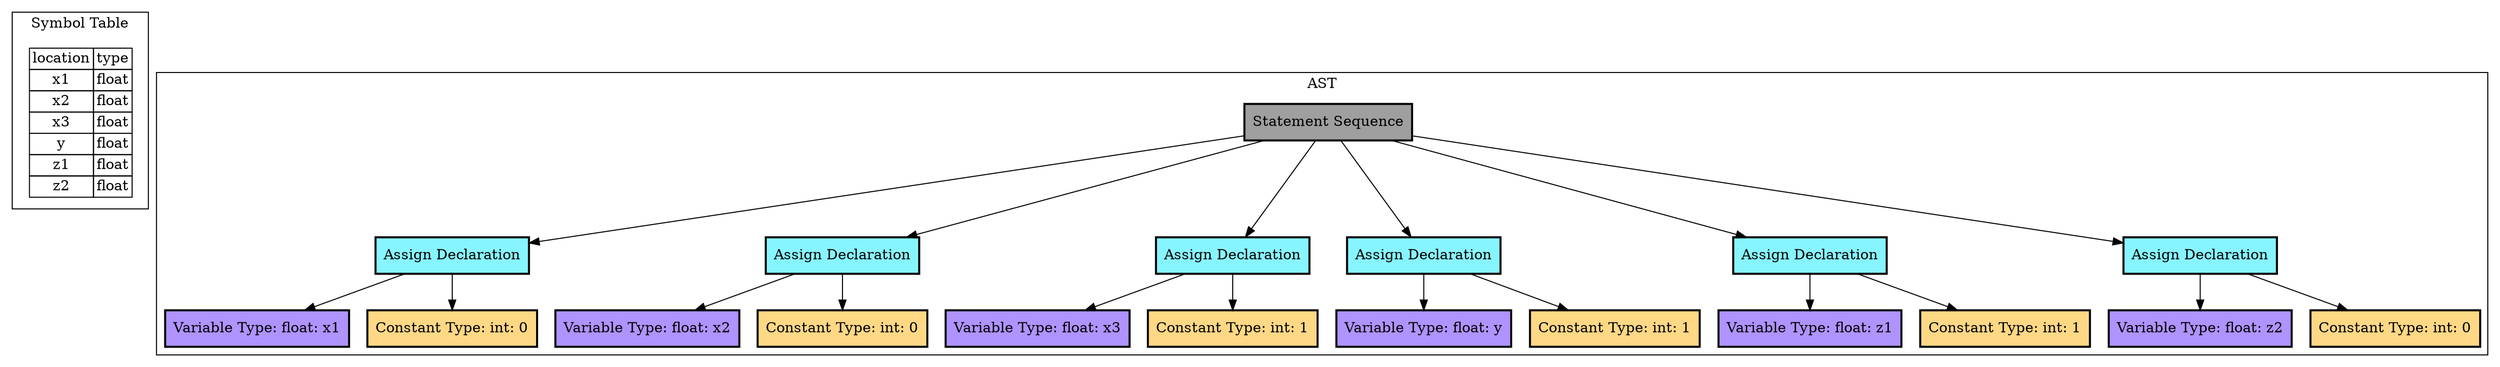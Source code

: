Digraph G { 
	subgraph cluster_0 {
		tbl [
			shape=plaintext
			label=<
				<table border='0' cellborder='1' cellspacing='0'>
					<tr><td>location</td><td>type</td></tr>
						<tr><td>x1</td><td>float</td></tr>
						<tr><td>x2</td><td>float</td></tr>
						<tr><td>x3</td><td>float</td></tr>
						<tr><td>y</td><td>float</td></tr>
						<tr><td>z1</td><td>float</td></tr>
						<tr><td>z2</td><td>float</td></tr>
				</table>
			>];
		label = "Symbol Table";
	}
subgraph cluster_1 {
node [style=filled, shape=rectangle, penwidth=2];
T[label="Statement Sequence", fillcolor="#9f9f9f"] 
N0T[label="Assign Declaration", fillcolor="#87f5ff"] 
N0N0T[label="Variable Type: float: x1", fillcolor="#af93ff"] 
N1N0T[label="Constant Type: int: 0", fillcolor="#FFD885"] 
N1T[label="Assign Declaration", fillcolor="#87f5ff"] 
N0N1T[label="Variable Type: float: x2", fillcolor="#af93ff"] 
N1N1T[label="Constant Type: int: 0", fillcolor="#FFD885"] 
N2T[label="Assign Declaration", fillcolor="#87f5ff"] 
N0N2T[label="Variable Type: float: x3", fillcolor="#af93ff"] 
N1N2T[label="Constant Type: int: 1", fillcolor="#FFD885"] 
N3T[label="Assign Declaration", fillcolor="#87f5ff"] 
N0N3T[label="Variable Type: float: y", fillcolor="#af93ff"] 
N1N3T[label="Constant Type: int: 1", fillcolor="#FFD885"] 
N4T[label="Assign Declaration", fillcolor="#87f5ff"] 
N0N4T[label="Variable Type: float: z1", fillcolor="#af93ff"] 
N1N4T[label="Constant Type: int: 1", fillcolor="#FFD885"] 
N5T[label="Assign Declaration", fillcolor="#87f5ff"] 
N0N5T[label="Variable Type: float: z2", fillcolor="#af93ff"] 
N1N5T[label="Constant Type: int: 0", fillcolor="#FFD885"] 
T -> N0T
N0T -> N0N0T
N0T -> N1N0T
T -> N1T
N1T -> N0N1T
N1T -> N1N1T
T -> N2T
N2T -> N0N2T
N2T -> N1N2T
T -> N3T
N3T -> N0N3T
N3T -> N1N3T
T -> N4T
N4T -> N0N4T
N4T -> N1N4T
T -> N5T
N5T -> N0N5T
N5T -> N1N5T
label = "AST";
}
}